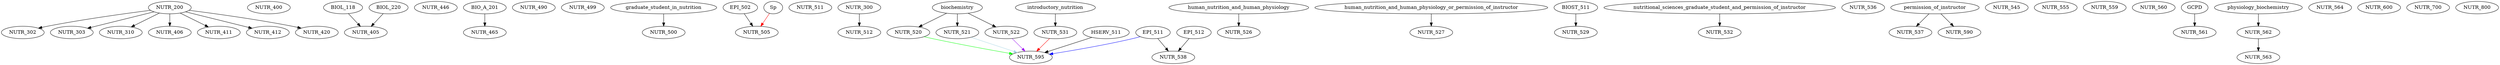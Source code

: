 digraph G {
    NUTR_200;
    edge [color=black];
    NUTR_200 -> NUTR_302;
    edge [color=black];
    NUTR_200 -> NUTR_303;
    edge [color=black];
    NUTR_200 -> NUTR_310;
    NUTR_400;
    edge [color=black];
    BIOL_118 -> NUTR_405;
    BIOL_220 -> NUTR_405;
    edge [color=black];
    NUTR_200 -> NUTR_406;
    edge [color=black];
    NUTR_200 -> NUTR_411;
    edge [color=black];
    NUTR_200 -> NUTR_412;
    edge [color=black];
    NUTR_200 -> NUTR_420;
    NUTR_446;
    edge [color=black];
    BIO_A_201 -> NUTR_465;
    NUTR_490;
    NUTR_499;
    edge [color=black];
    graduate_student_in_nutrition -> NUTR_500;
    edge [color=black];
    EPI_502 -> NUTR_505;
    edge [color=red];
    Sp -> NUTR_505;
    NUTR_511;
    edge [color=black];
    NUTR_300 -> NUTR_512;
    edge [color=black];
    biochemistry -> NUTR_520;
    edge [color=black];
    biochemistry -> NUTR_521;
    edge [color=black];
    biochemistry -> NUTR_522;
    edge [color=black];
    human_nutrition_and_human_physiology -> NUTR_526;
    edge [color=black];
    human_nutrition_and_human_physiology_or_permission_of_instructor -> NUTR_527;
    edge [color=black];
    BIOST_511 -> NUTR_529;
    edge [color=black];
    introductory_nutrition -> NUTR_531;
    edge [color=black];
    nutritional_sciences_graduate_student_and_permission_of_instructor -> NUTR_532;
    NUTR_536;
    edge [color=black];
    permission_of_instructor -> NUTR_537;
    edge [color=black];
    EPI_511 -> NUTR_538;
    EPI_512 -> NUTR_538;
    NUTR_545;
    NUTR_555;
    NUTR_559;
    NUTR_560;
    edge [color=black];
    GCPD -> NUTR_561;
    edge [color=black];
    physiology_biochemistry -> NUTR_562;
    edge [color=black];
    NUTR_562 -> NUTR_563;
    NUTR_564;
    edge [color=black];
    permission_of_instructor -> NUTR_590;
    edge [color=black];
    HSERV_511 -> NUTR_595;
    edge [color=red];
    NUTR_531 -> NUTR_595;
    edge [color=blue];
    EPI_511 -> NUTR_595;
    edge [color=green];
    NUTR_520 -> NUTR_595;
    edge [color=lightblue];
    NUTR_521 -> NUTR_595;
    edge [color=purple];
    NUTR_522 -> NUTR_595;
    NUTR_600;
    NUTR_700;
    NUTR_800;
}
